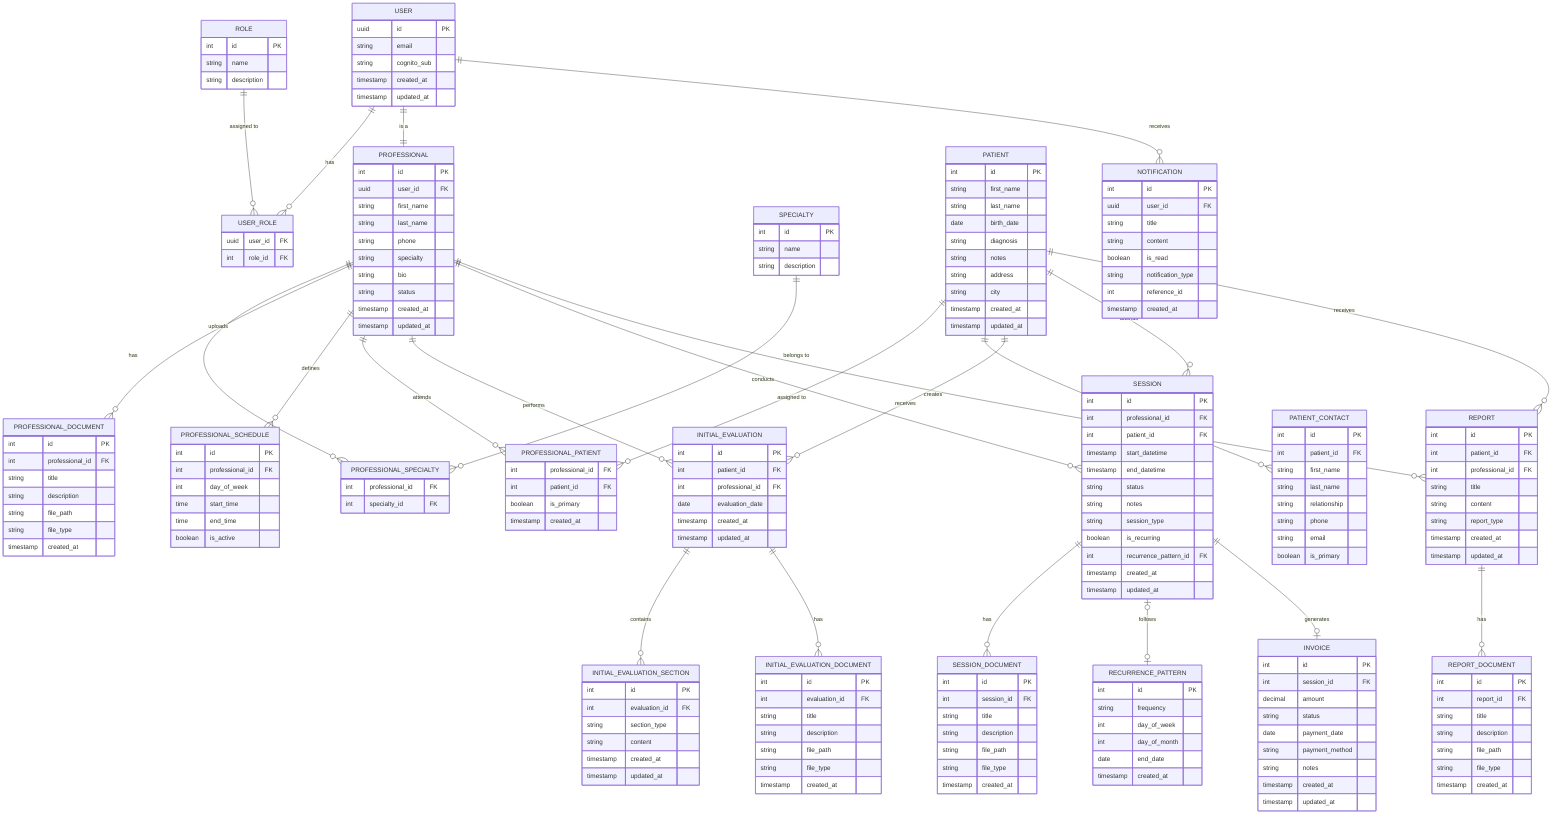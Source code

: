 erDiagram
    USER {
        uuid id PK
        string email
        string cognito_sub
        timestamp created_at
        timestamp updated_at
    }

    ROLE {
        int id PK
        string name
        string description
    }

    USER_ROLE {
        uuid user_id FK
        int role_id FK
    }

    PROFESSIONAL {
        int id PK
        uuid user_id FK
        string first_name
        string last_name
        string phone
        string specialty
        string bio
        string status
        timestamp created_at
        timestamp updated_at
    }

    SPECIALTY {
        int id PK
        string name
        string description
    }

    PROFESSIONAL_SPECIALTY {
        int professional_id FK
        int specialty_id FK
    }

    PROFESSIONAL_DOCUMENT {
        int id PK
        int professional_id FK
        string title
        string description
        string file_path
        string file_type
        timestamp created_at
    }

    PATIENT {
        int id PK
        string first_name
        string last_name
        date birth_date
        string diagnosis
        string notes
        string address
        string city
        timestamp created_at
        timestamp updated_at
    }

    PATIENT_CONTACT {
        int id PK
        int patient_id FK
        string first_name
        string last_name
        string relationship
        string phone
        string email
        boolean is_primary
    }

    PROFESSIONAL_PATIENT {
        int professional_id FK
        int patient_id FK
        boolean is_primary
        timestamp created_at
    }

    INITIAL_EVALUATION {
        int id PK
        int patient_id FK
        int professional_id FK
        date evaluation_date
        timestamp created_at
        timestamp updated_at
    }

    INITIAL_EVALUATION_SECTION {
        int id PK
        int evaluation_id FK
        string section_type
        string content
        timestamp created_at
        timestamp updated_at
    }

    INITIAL_EVALUATION_DOCUMENT {
        int id PK
        int evaluation_id FK
        string title
        string description
        string file_path
        string file_type
        timestamp created_at
    }

    PROFESSIONAL_SCHEDULE {
        int id PK
        int professional_id FK
        int day_of_week
        time start_time
        time end_time
        boolean is_active
    }

    SESSION {
        int id PK
        int professional_id FK
        int patient_id FK
        timestamp start_datetime
        timestamp end_datetime
        string status
        string notes
        string session_type
        boolean is_recurring
        int recurrence_pattern_id FK
        timestamp created_at
        timestamp updated_at
    }

    RECURRENCE_PATTERN {
        int id PK
        string frequency
        int day_of_week
        int day_of_month
        date end_date
        timestamp created_at
    }

    SESSION_DOCUMENT {
        int id PK
        int session_id FK
        string title
        string description
        string file_path
        string file_type
        timestamp created_at
    }

    REPORT {
        int id PK
        int patient_id FK
        int professional_id FK
        string title
        string content
        string report_type
        timestamp created_at
        timestamp updated_at
    }

    REPORT_DOCUMENT {
        int id PK
        int report_id FK
        string title
        string description
        string file_path
        string file_type
        timestamp created_at
    }

    NOTIFICATION {
        int id PK
        uuid user_id FK
        string title
        string content
        boolean is_read
        string notification_type
        int reference_id
        timestamp created_at
    }

    INVOICE {
        int id PK
        int session_id FK
        decimal amount
        string status
        date payment_date
        string payment_method
        string notes
        timestamp created_at
        timestamp updated_at
    }

    USER ||--o{ USER_ROLE : "has"
    ROLE ||--o{ USER_ROLE : "assigned to"
    USER ||--|| PROFESSIONAL : "is a"
    PROFESSIONAL ||--o{ PROFESSIONAL_SPECIALTY : "has"
    SPECIALTY ||--o{ PROFESSIONAL_SPECIALTY : "belongs to"
    PROFESSIONAL ||--o{ PROFESSIONAL_DOCUMENT : "uploads"
    PROFESSIONAL ||--o{ PROFESSIONAL_SCHEDULE : "defines"
    PROFESSIONAL ||--o{ PROFESSIONAL_PATIENT : "attends"
    PATIENT ||--o{ PROFESSIONAL_PATIENT : "assigned to"
    PATIENT ||--o{ PATIENT_CONTACT : "has"
    PATIENT ||--o{ INITIAL_EVALUATION : "receives"
    PROFESSIONAL ||--o{ INITIAL_EVALUATION : "performs"
    INITIAL_EVALUATION ||--o{ INITIAL_EVALUATION_SECTION : "contains"
    INITIAL_EVALUATION ||--o{ INITIAL_EVALUATION_DOCUMENT : "has"
    PROFESSIONAL ||--o{ SESSION : "conducts"
    PATIENT ||--o{ SESSION : "attends"
    SESSION ||--o{ SESSION_DOCUMENT : "has"
    SESSION o|--o| RECURRENCE_PATTERN : "follows"
    PATIENT ||--o{ REPORT : "receives"
    PROFESSIONAL ||--o{ REPORT : "creates"
    REPORT ||--o{ REPORT_DOCUMENT : "has"
    USER ||--o{ NOTIFICATION : "receives"
    SESSION ||--o| INVOICE : "generates"
